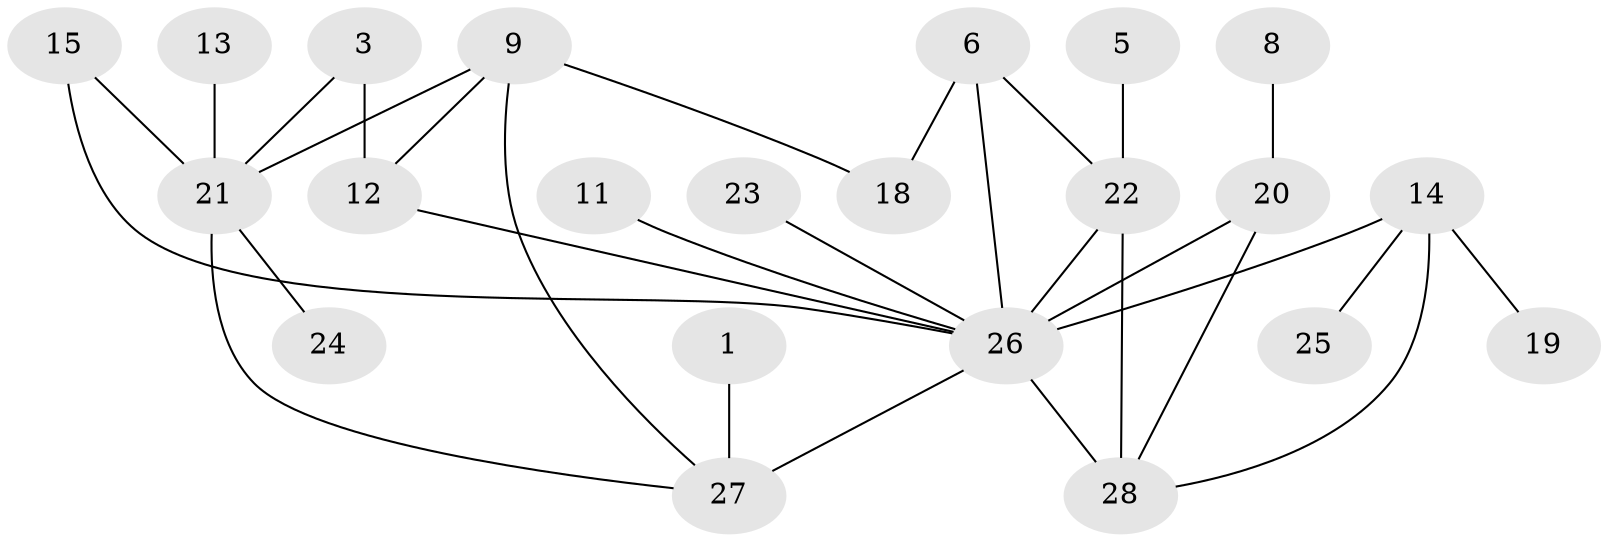 // original degree distribution, {3: 0.2, 2: 0.2545454545454545, 0: 0.10909090909090909, 4: 0.14545454545454545, 1: 0.23636363636363636, 5: 0.01818181818181818, 6: 0.01818181818181818, 9: 0.01818181818181818}
// Generated by graph-tools (version 1.1) at 2025/00/03/09/25 03:00:50]
// undirected, 22 vertices, 30 edges
graph export_dot {
graph [start="1"]
  node [color=gray90,style=filled];
  1;
  3;
  5;
  6;
  8;
  9;
  11;
  12;
  13;
  14;
  15;
  18;
  19;
  20;
  21;
  22;
  23;
  24;
  25;
  26;
  27;
  28;
  1 -- 27 [weight=2.0];
  3 -- 12 [weight=1.0];
  3 -- 21 [weight=1.0];
  5 -- 22 [weight=1.0];
  6 -- 18 [weight=1.0];
  6 -- 22 [weight=1.0];
  6 -- 26 [weight=1.0];
  8 -- 20 [weight=1.0];
  9 -- 12 [weight=1.0];
  9 -- 18 [weight=1.0];
  9 -- 21 [weight=1.0];
  9 -- 27 [weight=1.0];
  11 -- 26 [weight=1.0];
  12 -- 26 [weight=1.0];
  13 -- 21 [weight=1.0];
  14 -- 19 [weight=1.0];
  14 -- 25 [weight=1.0];
  14 -- 26 [weight=1.0];
  14 -- 28 [weight=1.0];
  15 -- 21 [weight=1.0];
  15 -- 26 [weight=1.0];
  20 -- 26 [weight=1.0];
  20 -- 28 [weight=1.0];
  21 -- 24 [weight=1.0];
  21 -- 27 [weight=1.0];
  22 -- 26 [weight=2.0];
  22 -- 28 [weight=1.0];
  23 -- 26 [weight=1.0];
  26 -- 27 [weight=2.0];
  26 -- 28 [weight=2.0];
}
